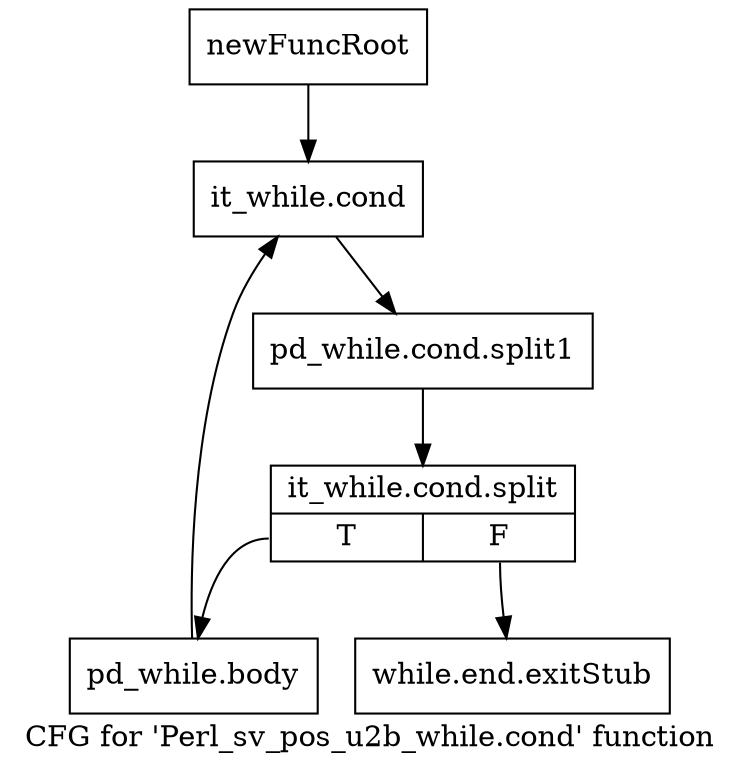 digraph "CFG for 'Perl_sv_pos_u2b_while.cond' function" {
	label="CFG for 'Perl_sv_pos_u2b_while.cond' function";

	Node0x54902a0 [shape=record,label="{newFuncRoot}"];
	Node0x54902a0 -> Node0x5490340;
	Node0x54902f0 [shape=record,label="{while.end.exitStub}"];
	Node0x5490340 [shape=record,label="{it_while.cond}"];
	Node0x5490340 -> Node0x6ea81d0;
	Node0x6ea81d0 [shape=record,label="{pd_while.cond.split1}"];
	Node0x6ea81d0 -> Node0x51ff260;
	Node0x51ff260 [shape=record,label="{it_while.cond.split|{<s0>T|<s1>F}}"];
	Node0x51ff260:s0 -> Node0x5490390;
	Node0x51ff260:s1 -> Node0x54902f0;
	Node0x5490390 [shape=record,label="{pd_while.body}"];
	Node0x5490390 -> Node0x5490340;
}
